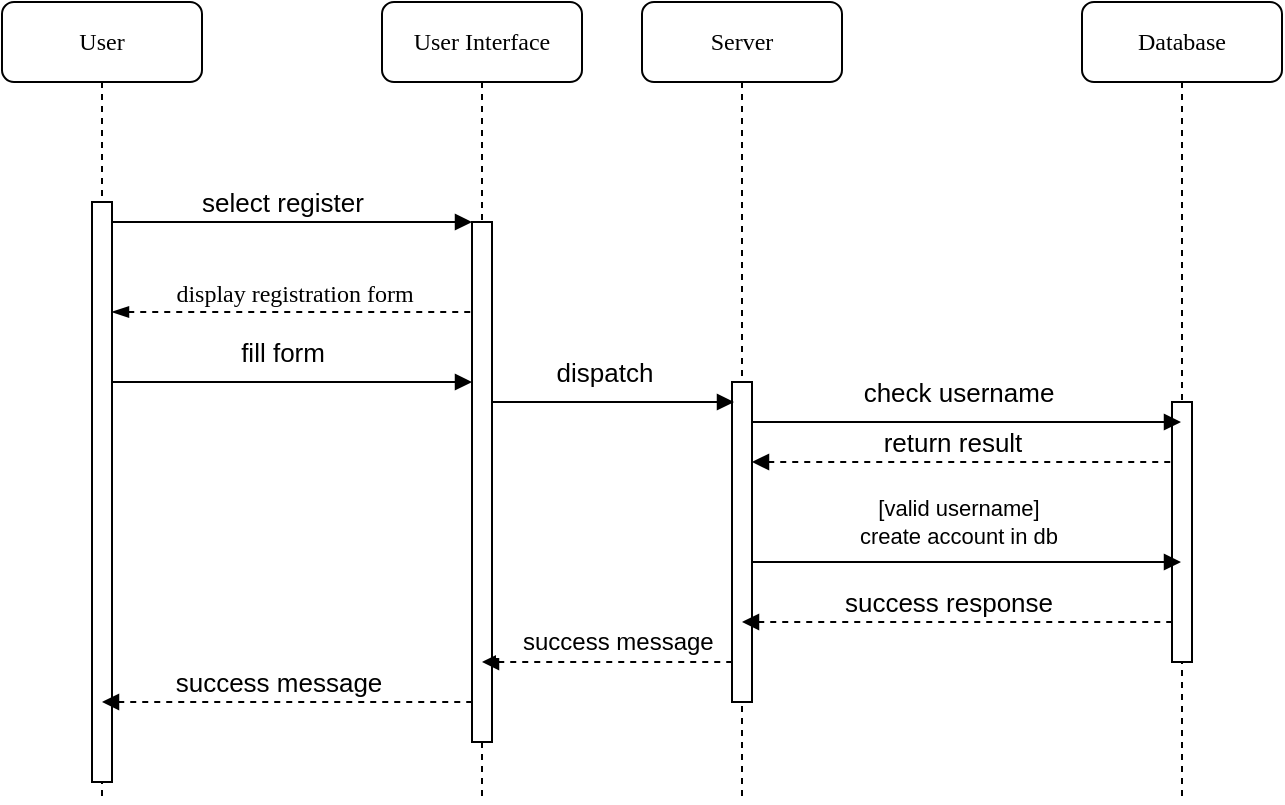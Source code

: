 <mxfile version="13.1.1" type="device"><diagram name="Page-1" id="13e1069c-82ec-6db2-03f1-153e76fe0fe0"><mxGraphModel dx="865" dy="487" grid="1" gridSize="10" guides="1" tooltips="1" connect="1" arrows="1" fold="1" page="1" pageScale="1" pageWidth="1100" pageHeight="850" background="#ffffff" math="0" shadow="0"><root><mxCell id="0"/><mxCell id="1" parent="0"/><mxCell id="7baba1c4bc27f4b0-2" value="User Interface" style="shape=umlLifeline;perimeter=lifelinePerimeter;whiteSpace=wrap;html=1;container=1;collapsible=0;recursiveResize=0;outlineConnect=0;rounded=1;shadow=0;comic=0;labelBackgroundColor=none;strokeWidth=1;fontFamily=Verdana;fontSize=12;align=center;" parent="1" vertex="1"><mxGeometry x="290" y="80" width="100" height="400" as="geometry"/></mxCell><mxCell id="7baba1c4bc27f4b0-10" value="" style="html=1;points=[];perimeter=orthogonalPerimeter;rounded=0;shadow=0;comic=0;labelBackgroundColor=none;strokeWidth=1;fontFamily=Verdana;fontSize=12;align=center;" parent="7baba1c4bc27f4b0-2" vertex="1"><mxGeometry x="45" y="110" width="10" height="260" as="geometry"/></mxCell><mxCell id="7baba1c4bc27f4b0-3" value="Server" style="shape=umlLifeline;perimeter=lifelinePerimeter;whiteSpace=wrap;html=1;container=1;collapsible=0;recursiveResize=0;outlineConnect=0;rounded=1;shadow=0;comic=0;labelBackgroundColor=none;strokeWidth=1;fontFamily=Verdana;fontSize=12;align=center;" parent="1" vertex="1"><mxGeometry x="420" y="80" width="100" height="400" as="geometry"/></mxCell><mxCell id="7baba1c4bc27f4b0-13" value="" style="html=1;points=[];perimeter=orthogonalPerimeter;rounded=0;shadow=0;comic=0;labelBackgroundColor=none;strokeWidth=1;fontFamily=Verdana;fontSize=12;align=center;" parent="7baba1c4bc27f4b0-3" vertex="1"><mxGeometry x="45" y="190" width="10" height="160" as="geometry"/></mxCell><mxCell id="7baba1c4bc27f4b0-4" value="Database" style="shape=umlLifeline;perimeter=lifelinePerimeter;whiteSpace=wrap;html=1;container=1;collapsible=0;recursiveResize=0;outlineConnect=0;rounded=1;shadow=0;comic=0;labelBackgroundColor=none;strokeWidth=1;fontFamily=Verdana;fontSize=12;align=center;" parent="1" vertex="1"><mxGeometry x="640" y="80" width="100" height="400" as="geometry"/></mxCell><mxCell id="7baba1c4bc27f4b0-16" value="" style="html=1;points=[];perimeter=orthogonalPerimeter;rounded=0;shadow=0;comic=0;labelBackgroundColor=none;strokeWidth=1;fontFamily=Verdana;fontSize=12;align=center;" parent="7baba1c4bc27f4b0-4" vertex="1"><mxGeometry x="45" y="200" width="10" height="130" as="geometry"/></mxCell><mxCell id="7baba1c4bc27f4b0-8" value="User" style="shape=umlLifeline;perimeter=lifelinePerimeter;whiteSpace=wrap;html=1;container=1;collapsible=0;recursiveResize=0;outlineConnect=0;rounded=1;shadow=0;comic=0;labelBackgroundColor=none;strokeWidth=1;fontFamily=Verdana;fontSize=12;align=center;" parent="1" vertex="1"><mxGeometry x="100" y="80" width="100" height="400" as="geometry"/></mxCell><mxCell id="7baba1c4bc27f4b0-9" value="" style="html=1;points=[];perimeter=orthogonalPerimeter;rounded=0;shadow=0;comic=0;labelBackgroundColor=none;strokeWidth=1;fontFamily=Verdana;fontSize=12;align=center;" parent="7baba1c4bc27f4b0-8" vertex="1"><mxGeometry x="45" y="100" width="10" height="290" as="geometry"/></mxCell><mxCell id="7baba1c4bc27f4b0-11" value="" style="html=1;verticalAlign=bottom;endArrow=block;entryX=0;entryY=0;labelBackgroundColor=none;fontFamily=Verdana;fontSize=12;edgeStyle=elbowEdgeStyle;elbow=vertical;" parent="1" source="7baba1c4bc27f4b0-9" target="7baba1c4bc27f4b0-10" edge="1"><mxGeometry relative="1" as="geometry"><mxPoint x="220" y="190" as="sourcePoint"/></mxGeometry></mxCell><mxCell id="L1vqtvc8E-mCACpmN9yI-1" value="select register" style="edgeLabel;html=1;align=center;verticalAlign=middle;resizable=0;points=[];fontSize=13;" vertex="1" connectable="0" parent="7baba1c4bc27f4b0-11"><mxGeometry y="35" relative="1" as="geometry"><mxPoint x="-5" y="25" as="offset"/></mxGeometry></mxCell><mxCell id="L1vqtvc8E-mCACpmN9yI-2" value="display registration form" style="html=1;verticalAlign=bottom;endArrow=none;entryX=0.14;entryY=0.173;labelBackgroundColor=none;fontFamily=Verdana;fontSize=12;edgeStyle=elbowEdgeStyle;elbow=vertical;endFill=0;startArrow=blockThin;startFill=1;entryDx=0;entryDy=0;entryPerimeter=0;dashed=1;" edge="1" parent="1" source="7baba1c4bc27f4b0-9" target="7baba1c4bc27f4b0-10"><mxGeometry relative="1" as="geometry"><mxPoint x="170" y="220" as="sourcePoint"/><mxPoint x="290" y="219.0" as="targetPoint"/></mxGeometry></mxCell><mxCell id="L1vqtvc8E-mCACpmN9yI-3" value="" style="html=1;verticalAlign=bottom;endArrow=block;labelBackgroundColor=none;fontFamily=Verdana;fontSize=12;edgeStyle=elbowEdgeStyle;elbow=vertical;" edge="1" parent="1" source="7baba1c4bc27f4b0-9" target="7baba1c4bc27f4b0-10"><mxGeometry relative="1" as="geometry"><mxPoint x="160" y="250" as="sourcePoint"/><mxPoint x="280" y="250" as="targetPoint"/><Array as="points"><mxPoint x="190" y="270"/><mxPoint x="200" y="250"/><mxPoint x="210" y="280"/></Array></mxGeometry></mxCell><mxCell id="L1vqtvc8E-mCACpmN9yI-4" value="fill form" style="edgeLabel;html=1;align=center;verticalAlign=middle;resizable=0;points=[];fontSize=13;" vertex="1" connectable="0" parent="L1vqtvc8E-mCACpmN9yI-3"><mxGeometry y="35" relative="1" as="geometry"><mxPoint x="-5" y="20" as="offset"/></mxGeometry></mxCell><mxCell id="L1vqtvc8E-mCACpmN9yI-5" value="" style="html=1;verticalAlign=bottom;endArrow=block;labelBackgroundColor=none;fontFamily=Verdana;fontSize=12;edgeStyle=elbowEdgeStyle;elbow=vertical;" edge="1" parent="1" source="7baba1c4bc27f4b0-10"><mxGeometry relative="1" as="geometry"><mxPoint x="340" y="300" as="sourcePoint"/><mxPoint x="466" y="280" as="targetPoint"/><Array as="points"><mxPoint x="390" y="280"/><mxPoint x="360" y="300.5"/></Array></mxGeometry></mxCell><mxCell id="L1vqtvc8E-mCACpmN9yI-6" value="dispatch" style="edgeLabel;html=1;align=center;verticalAlign=middle;resizable=0;points=[];fontSize=13;" vertex="1" connectable="0" parent="L1vqtvc8E-mCACpmN9yI-5"><mxGeometry y="35" relative="1" as="geometry"><mxPoint x="-5" y="20" as="offset"/></mxGeometry></mxCell><mxCell id="L1vqtvc8E-mCACpmN9yI-11" value="" style="html=1;verticalAlign=bottom;endArrow=block;labelBackgroundColor=none;fontFamily=Verdana;fontSize=12;edgeStyle=elbowEdgeStyle;elbow=vertical;rounded=0;" edge="1" parent="1" source="7baba1c4bc27f4b0-13" target="7baba1c4bc27f4b0-4"><mxGeometry relative="1" as="geometry"><mxPoint x="480" y="310.5" as="sourcePoint"/><mxPoint x="621" y="311" as="targetPoint"/><Array as="points"><mxPoint x="630" y="290"/><mxPoint x="515" y="310.5"/></Array></mxGeometry></mxCell><mxCell id="L1vqtvc8E-mCACpmN9yI-12" value="check username" style="edgeLabel;html=1;align=center;verticalAlign=middle;resizable=0;points=[];fontSize=13;" vertex="1" connectable="0" parent="L1vqtvc8E-mCACpmN9yI-11"><mxGeometry y="35" relative="1" as="geometry"><mxPoint x="-5" y="20" as="offset"/></mxGeometry></mxCell><mxCell id="L1vqtvc8E-mCACpmN9yI-13" value="" style="html=1;verticalAlign=bottom;endArrow=none;labelBackgroundColor=none;fontFamily=Verdana;fontSize=12;edgeStyle=elbowEdgeStyle;elbow=vertical;rounded=0;endFill=0;startArrow=block;startFill=1;dashed=1;" edge="1" parent="1" source="7baba1c4bc27f4b0-13" target="7baba1c4bc27f4b0-16"><mxGeometry relative="1" as="geometry"><mxPoint x="480" y="340.33" as="sourcePoint"/><mxPoint x="645" y="340.33" as="targetPoint"/><Array as="points"><mxPoint x="620" y="310"/><mxPoint x="560" y="335"/><mxPoint x="540" y="320"/></Array></mxGeometry></mxCell><mxCell id="L1vqtvc8E-mCACpmN9yI-14" value="return result" style="edgeLabel;html=1;align=center;verticalAlign=middle;resizable=0;points=[];fontSize=13;" vertex="1" connectable="0" parent="L1vqtvc8E-mCACpmN9yI-13"><mxGeometry y="35" relative="1" as="geometry"><mxPoint x="-5" y="25" as="offset"/></mxGeometry></mxCell><mxCell id="L1vqtvc8E-mCACpmN9yI-17" value="" style="html=1;verticalAlign=bottom;endArrow=block;labelBackgroundColor=none;fontFamily=Verdana;fontSize=12;edgeStyle=elbowEdgeStyle;elbow=vertical;rounded=0;" edge="1" parent="1" source="7baba1c4bc27f4b0-13" target="7baba1c4bc27f4b0-4"><mxGeometry relative="1" as="geometry"><mxPoint x="480" y="360" as="sourcePoint"/><mxPoint x="640" y="360" as="targetPoint"/><Array as="points"><mxPoint x="620" y="360"/><mxPoint x="500" y="380"/><mxPoint x="520" y="360"/></Array></mxGeometry></mxCell><mxCell id="L1vqtvc8E-mCACpmN9yI-18" value="[valid username]&lt;br style=&quot;font-size: 11px;&quot;&gt;create account in db" style="edgeLabel;html=1;align=center;verticalAlign=middle;resizable=0;points=[];fontSize=11;" vertex="1" connectable="0" parent="L1vqtvc8E-mCACpmN9yI-17"><mxGeometry y="35" relative="1" as="geometry"><mxPoint x="-5" y="15" as="offset"/></mxGeometry></mxCell><mxCell id="L1vqtvc8E-mCACpmN9yI-22" value="" style="html=1;verticalAlign=bottom;endArrow=none;labelBackgroundColor=none;fontFamily=Verdana;fontSize=12;edgeStyle=elbowEdgeStyle;elbow=vertical;rounded=0;endFill=0;startArrow=block;startFill=1;dashed=1;" edge="1" parent="1" source="7baba1c4bc27f4b0-3"><mxGeometry relative="1" as="geometry"><mxPoint x="500" y="400" as="sourcePoint"/><mxPoint x="686" y="390" as="targetPoint"/><Array as="points"><mxPoint x="620" y="390"/><mxPoint x="630" y="399"/><mxPoint x="515" y="400"/><mxPoint x="495" y="400"/><mxPoint x="550" y="400"/><mxPoint x="530" y="385"/></Array></mxGeometry></mxCell><mxCell id="L1vqtvc8E-mCACpmN9yI-23" value="success response" style="edgeLabel;html=1;align=center;verticalAlign=middle;resizable=0;points=[];fontSize=13;" vertex="1" connectable="0" parent="L1vqtvc8E-mCACpmN9yI-22"><mxGeometry y="35" relative="1" as="geometry"><mxPoint x="-5" y="25" as="offset"/></mxGeometry></mxCell><mxCell id="L1vqtvc8E-mCACpmN9yI-28" value="" style="html=1;verticalAlign=bottom;endArrow=none;labelBackgroundColor=none;fontFamily=Verdana;fontSize=12;edgeStyle=elbowEdgeStyle;elbow=vertical;rounded=0;endFill=0;startArrow=block;startFill=1;dashed=1;" edge="1" parent="1" source="7baba1c4bc27f4b0-8" target="7baba1c4bc27f4b0-10"><mxGeometry relative="1" as="geometry"><mxPoint x="169.997" y="424.53" as="sourcePoint"/><mxPoint x="315.33" y="424.0" as="targetPoint"/><Array as="points"><mxPoint x="230" y="430"/><mxPoint x="140" y="425"/><mxPoint x="154.0" y="424.53"/><mxPoint x="209.0" y="424.53"/><mxPoint x="189.0" y="409.53"/></Array></mxGeometry></mxCell><mxCell id="L1vqtvc8E-mCACpmN9yI-29" value="success message" style="edgeLabel;html=1;align=center;verticalAlign=middle;resizable=0;points=[];fontSize=13;" vertex="1" connectable="0" parent="L1vqtvc8E-mCACpmN9yI-28"><mxGeometry y="35" relative="1" as="geometry"><mxPoint x="-5" y="25" as="offset"/></mxGeometry></mxCell><mxCell id="L1vqtvc8E-mCACpmN9yI-24" value="" style="html=1;verticalAlign=bottom;endArrow=none;labelBackgroundColor=none;fontFamily=Verdana;fontSize=12;edgeStyle=elbowEdgeStyle;elbow=vertical;rounded=0;endFill=0;startArrow=block;startFill=1;dashed=1;" edge="1" parent="1" source="7baba1c4bc27f4b0-2" target="7baba1c4bc27f4b0-13"><mxGeometry relative="1" as="geometry"><mxPoint x="370" y="410" as="sourcePoint"/><mxPoint x="460" y="410" as="targetPoint"/><Array as="points"><mxPoint x="410" y="410"/><mxPoint x="430" y="410"/><mxPoint x="323.67" y="410.53"/><mxPoint x="378.67" y="410.53"/><mxPoint x="358.67" y="395.53"/></Array></mxGeometry></mxCell><mxCell id="L1vqtvc8E-mCACpmN9yI-25" value="&amp;nbsp; &amp;nbsp; success message" style="edgeLabel;html=1;align=center;verticalAlign=middle;resizable=0;points=[];fontSize=12;" vertex="1" connectable="0" parent="L1vqtvc8E-mCACpmN9yI-24"><mxGeometry y="35" relative="1" as="geometry"><mxPoint x="-2.17" y="25" as="offset"/></mxGeometry></mxCell></root></mxGraphModel></diagram></mxfile>